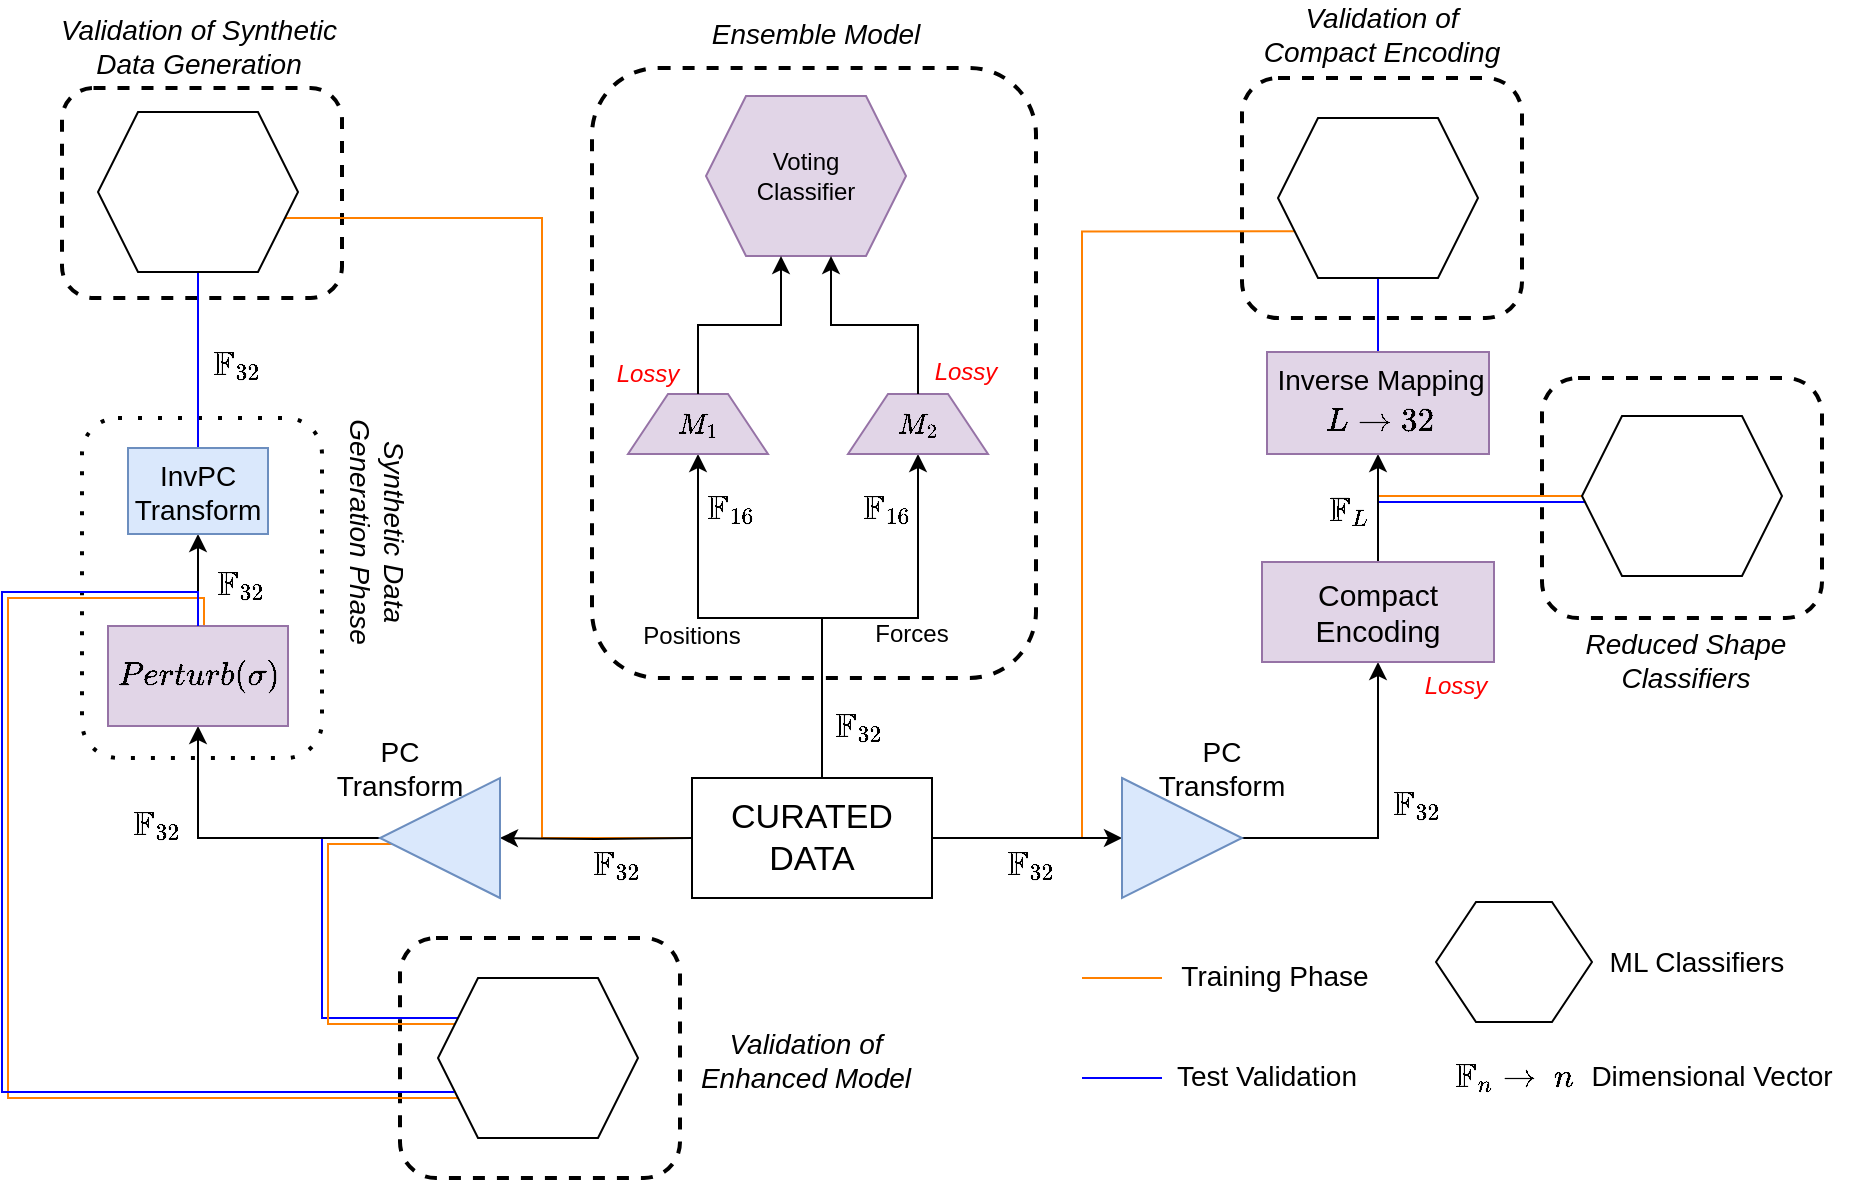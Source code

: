 <mxfile version="24.0.7" type="github">
  <diagram name="Page-1" id="TgZu6rITLwjuufJhT2Sz">
    <mxGraphModel dx="1602" dy="2001" grid="1" gridSize="10" guides="1" tooltips="1" connect="1" arrows="1" fold="1" page="1" pageScale="1" pageWidth="850" pageHeight="1100" math="1" shadow="0">
      <root>
        <mxCell id="0" />
        <mxCell id="1" parent="0" />
        <mxCell id="fE9KCSYbYH7kE-aWM-SW-59" value="" style="rounded=1;whiteSpace=wrap;html=1;dashed=1;strokeWidth=2;" parent="1" vertex="1">
          <mxGeometry x="315" y="5" width="222" height="305" as="geometry" />
        </mxCell>
        <mxCell id="fE9KCSYbYH7kE-aWM-SW-54" value="" style="rounded=1;whiteSpace=wrap;html=1;dashed=1;dashPattern=1 4;strokeWidth=2;" parent="1" vertex="1">
          <mxGeometry x="60" y="180" width="120" height="170" as="geometry" />
        </mxCell>
        <mxCell id="fE9KCSYbYH7kE-aWM-SW-35" value="" style="rounded=1;whiteSpace=wrap;html=1;dashed=1;strokeWidth=2;" parent="1" vertex="1">
          <mxGeometry x="790" y="160" width="140" height="120" as="geometry" />
        </mxCell>
        <mxCell id="fE9KCSYbYH7kE-aWM-SW-34" value="" style="endArrow=none;html=1;rounded=0;strokeColor=#0000FF;" parent="1" edge="1">
          <mxGeometry width="50" height="50" relative="1" as="geometry">
            <mxPoint x="708" y="222" as="sourcePoint" />
            <mxPoint x="860" y="222" as="targetPoint" />
          </mxGeometry>
        </mxCell>
        <mxCell id="fE9KCSYbYH7kE-aWM-SW-30" style="edgeStyle=orthogonalEdgeStyle;rounded=0;orthogonalLoop=1;jettySize=auto;html=1;exitX=0.5;exitY=0;exitDx=0;exitDy=0;entryX=0;entryY=0.5;entryDx=0;entryDy=0;endArrow=none;endFill=0;strokeColor=#FF8000;" parent="1" source="Xrk_FzXwaEOdlD6jthoX-12" target="fE9KCSYbYH7kE-aWM-SW-29" edge="1">
          <mxGeometry relative="1" as="geometry" />
        </mxCell>
        <mxCell id="fE9KCSYbYH7kE-aWM-SW-28" value="" style="rounded=1;whiteSpace=wrap;html=1;dashed=1;strokeWidth=2;" parent="1" vertex="1">
          <mxGeometry x="640" y="10" width="140" height="120" as="geometry" />
        </mxCell>
        <mxCell id="fE9KCSYbYH7kE-aWM-SW-27" value="" style="rounded=1;whiteSpace=wrap;html=1;dashed=1;strokeWidth=2;" parent="1" vertex="1">
          <mxGeometry x="50" y="15" width="140" height="105" as="geometry" />
        </mxCell>
        <mxCell id="fE9KCSYbYH7kE-aWM-SW-26" value="" style="rounded=1;whiteSpace=wrap;html=1;dashed=1;strokeWidth=2;" parent="1" vertex="1">
          <mxGeometry x="219" y="440" width="140" height="120" as="geometry" />
        </mxCell>
        <mxCell id="fE9KCSYbYH7kE-aWM-SW-24" style="edgeStyle=orthogonalEdgeStyle;rounded=0;orthogonalLoop=1;jettySize=auto;html=1;exitX=0;exitY=0.5;exitDx=0;exitDy=0;entryX=1;entryY=0.75;entryDx=0;entryDy=0;strokeColor=#FF8000;endArrow=none;endFill=0;" parent="1" source="Xrk_FzXwaEOdlD6jthoX-1" target="fE9KCSYbYH7kE-aWM-SW-14" edge="1">
          <mxGeometry relative="1" as="geometry">
            <Array as="points">
              <mxPoint x="290" y="390" />
              <mxPoint x="290" y="80" />
              <mxPoint x="160" y="80" />
            </Array>
          </mxGeometry>
        </mxCell>
        <mxCell id="fE9KCSYbYH7kE-aWM-SW-20" style="edgeStyle=orthogonalEdgeStyle;rounded=0;orthogonalLoop=1;jettySize=auto;html=1;exitX=1;exitY=0.5;exitDx=0;exitDy=0;entryX=0;entryY=0.25;entryDx=0;entryDy=0;endArrow=none;endFill=0;strokeColor=#0000FF;" parent="1" source="fE9KCSYbYH7kE-aWM-SW-6" target="fE9KCSYbYH7kE-aWM-SW-19" edge="1">
          <mxGeometry relative="1" as="geometry">
            <Array as="points">
              <mxPoint x="180" y="390" />
              <mxPoint x="180" y="480" />
              <mxPoint x="256" y="480" />
              <mxPoint x="256" y="483" />
            </Array>
          </mxGeometry>
        </mxCell>
        <mxCell id="fE9KCSYbYH7kE-aWM-SW-23" style="edgeStyle=orthogonalEdgeStyle;rounded=0;orthogonalLoop=1;jettySize=auto;html=1;exitX=1;exitY=0.5;exitDx=0;exitDy=0;entryX=0;entryY=0.25;entryDx=0;entryDy=0;endArrow=none;endFill=0;strokeColor=#FF8000;" parent="1" edge="1">
          <mxGeometry relative="1" as="geometry">
            <mxPoint x="233" y="393" as="sourcePoint" />
            <mxPoint x="249" y="486" as="targetPoint" />
            <Array as="points">
              <mxPoint x="183" y="393" />
              <mxPoint x="183" y="483" />
              <mxPoint x="259" y="483" />
              <mxPoint x="259" y="486" />
            </Array>
          </mxGeometry>
        </mxCell>
        <mxCell id="fE9KCSYbYH7kE-aWM-SW-22" style="edgeStyle=orthogonalEdgeStyle;rounded=0;orthogonalLoop=1;jettySize=auto;html=1;entryX=0;entryY=0.75;entryDx=0;entryDy=0;endArrow=none;endFill=0;strokeColor=#FF8000;exitX=0.5;exitY=0;exitDx=0;exitDy=0;" parent="1" source="fE9KCSYbYH7kE-aWM-SW-9" edge="1">
          <mxGeometry relative="1" as="geometry">
            <mxPoint x="121" y="172" as="sourcePoint" />
            <mxPoint x="249" y="520" as="targetPoint" />
            <Array as="points">
              <mxPoint x="121" y="284" />
              <mxPoint x="121" y="270" />
              <mxPoint x="23" y="270" />
              <mxPoint x="23" y="520" />
            </Array>
          </mxGeometry>
        </mxCell>
        <mxCell id="fE9KCSYbYH7kE-aWM-SW-16" style="edgeStyle=orthogonalEdgeStyle;rounded=0;orthogonalLoop=1;jettySize=auto;html=1;exitX=1;exitY=0.5;exitDx=0;exitDy=0;entryX=0;entryY=0.75;entryDx=0;entryDy=0;endArrow=none;endFill=0;strokeColor=#FF8000;" parent="1" source="Xrk_FzXwaEOdlD6jthoX-1" target="fE9KCSYbYH7kE-aWM-SW-15" edge="1">
          <mxGeometry relative="1" as="geometry">
            <Array as="points">
              <mxPoint x="560" y="390" />
              <mxPoint x="560" y="87" />
            </Array>
          </mxGeometry>
        </mxCell>
        <mxCell id="Xrk_FzXwaEOdlD6jthoX-4" style="edgeStyle=orthogonalEdgeStyle;rounded=0;orthogonalLoop=1;jettySize=auto;html=1;exitX=0.5;exitY=0;exitDx=0;exitDy=0;entryX=0.5;entryY=1;entryDx=0;entryDy=0;" parent="1" edge="1">
          <mxGeometry relative="1" as="geometry">
            <mxPoint x="430" y="360.0" as="sourcePoint" />
            <Array as="points">
              <mxPoint x="430" y="280" />
              <mxPoint x="478" y="280" />
              <mxPoint x="478" y="198" />
            </Array>
            <mxPoint x="477.5" y="198" as="targetPoint" />
          </mxGeometry>
        </mxCell>
        <mxCell id="Xrk_FzXwaEOdlD6jthoX-5" style="edgeStyle=orthogonalEdgeStyle;rounded=0;orthogonalLoop=1;jettySize=auto;html=1;exitX=0.5;exitY=0;exitDx=0;exitDy=0;entryX=0.5;entryY=1;entryDx=0;entryDy=0;" parent="1" target="MuexDKesaWOXmM7mWeJv-2" edge="1">
          <mxGeometry relative="1" as="geometry">
            <mxPoint x="430" y="360.0" as="sourcePoint" />
            <Array as="points">
              <mxPoint x="430" y="280" />
              <mxPoint x="368" y="280" />
            </Array>
            <mxPoint x="367.5" y="199" as="targetPoint" />
          </mxGeometry>
        </mxCell>
        <mxCell id="Xrk_FzXwaEOdlD6jthoX-11" style="edgeStyle=orthogonalEdgeStyle;rounded=0;orthogonalLoop=1;jettySize=auto;html=1;exitX=1;exitY=0.5;exitDx=0;exitDy=0;entryX=0;entryY=0.5;entryDx=0;entryDy=0;" parent="1" source="Xrk_FzXwaEOdlD6jthoX-1" target="Xrk_FzXwaEOdlD6jthoX-10" edge="1">
          <mxGeometry relative="1" as="geometry" />
        </mxCell>
        <mxCell id="fE9KCSYbYH7kE-aWM-SW-7" style="edgeStyle=orthogonalEdgeStyle;rounded=0;orthogonalLoop=1;jettySize=auto;html=1;exitX=0;exitY=0.5;exitDx=0;exitDy=0;entryX=0;entryY=0.5;entryDx=0;entryDy=0;" parent="1" target="fE9KCSYbYH7kE-aWM-SW-6" edge="1">
          <mxGeometry relative="1" as="geometry">
            <mxPoint x="365" y="390" as="sourcePoint" />
            <mxPoint x="290" y="390" as="targetPoint" />
          </mxGeometry>
        </mxCell>
        <mxCell id="Xrk_FzXwaEOdlD6jthoX-1" value="&lt;font style=&quot;font-size: 17px;&quot;&gt;CURATED DATA&lt;/font&gt;" style="rounded=0;whiteSpace=wrap;html=1;" parent="1" vertex="1">
          <mxGeometry x="365" y="360" width="120" height="60" as="geometry" />
        </mxCell>
        <mxCell id="fE9KCSYbYH7kE-aWM-SW-2" style="edgeStyle=orthogonalEdgeStyle;rounded=0;orthogonalLoop=1;jettySize=auto;html=1;exitX=1;exitY=0.5;exitDx=0;exitDy=0;entryX=0.5;entryY=1;entryDx=0;entryDy=0;" parent="1" source="Xrk_FzXwaEOdlD6jthoX-10" target="Xrk_FzXwaEOdlD6jthoX-12" edge="1">
          <mxGeometry relative="1" as="geometry" />
        </mxCell>
        <mxCell id="Xrk_FzXwaEOdlD6jthoX-10" value="" style="triangle;whiteSpace=wrap;html=1;fillColor=#dae8fc;strokeColor=#6c8ebf;" parent="1" vertex="1">
          <mxGeometry x="580" y="360" width="60" height="60" as="geometry" />
        </mxCell>
        <mxCell id="fE9KCSYbYH7kE-aWM-SW-3" style="edgeStyle=orthogonalEdgeStyle;rounded=0;orthogonalLoop=1;jettySize=auto;html=1;exitX=0.5;exitY=0;exitDx=0;exitDy=0;entryX=0.5;entryY=1;entryDx=0;entryDy=0;" parent="1" source="Xrk_FzXwaEOdlD6jthoX-12" target="fE9KCSYbYH7kE-aWM-SW-46" edge="1">
          <mxGeometry relative="1" as="geometry">
            <mxPoint x="708" y="199" as="targetPoint" />
          </mxGeometry>
        </mxCell>
        <mxCell id="Xrk_FzXwaEOdlD6jthoX-12" value="&lt;font style=&quot;font-size: 15px;&quot;&gt;Compact Encoding&lt;/font&gt;" style="rounded=0;whiteSpace=wrap;html=1;fillColor=#e1d5e7;strokeColor=#9673a6;" parent="1" vertex="1">
          <mxGeometry x="650" y="252" width="116" height="50" as="geometry" />
        </mxCell>
        <mxCell id="fE9KCSYbYH7kE-aWM-SW-4" style="edgeStyle=orthogonalEdgeStyle;rounded=0;orthogonalLoop=1;jettySize=auto;html=1;exitX=0.5;exitY=0;exitDx=0;exitDy=0;entryX=0.5;entryY=1;entryDx=0;entryDy=0;strokeColor=#0000FF;endArrow=none;endFill=0;" parent="1" source="fE9KCSYbYH7kE-aWM-SW-46" target="fE9KCSYbYH7kE-aWM-SW-15" edge="1">
          <mxGeometry relative="1" as="geometry">
            <mxPoint x="708" y="158" as="sourcePoint" />
            <mxPoint x="708" y="119" as="targetPoint" />
          </mxGeometry>
        </mxCell>
        <mxCell id="fE9KCSYbYH7kE-aWM-SW-10" style="edgeStyle=orthogonalEdgeStyle;rounded=0;orthogonalLoop=1;jettySize=auto;html=1;exitX=1;exitY=0.5;exitDx=0;exitDy=0;entryX=0.5;entryY=1;entryDx=0;entryDy=0;" parent="1" source="fE9KCSYbYH7kE-aWM-SW-6" target="fE9KCSYbYH7kE-aWM-SW-9" edge="1">
          <mxGeometry relative="1" as="geometry" />
        </mxCell>
        <mxCell id="fE9KCSYbYH7kE-aWM-SW-6" value="" style="triangle;whiteSpace=wrap;html=1;direction=west;fillColor=#dae8fc;strokeColor=#6c8ebf;" parent="1" vertex="1">
          <mxGeometry x="209" y="360" width="60" height="60" as="geometry" />
        </mxCell>
        <mxCell id="fE9KCSYbYH7kE-aWM-SW-18" style="edgeStyle=orthogonalEdgeStyle;rounded=0;orthogonalLoop=1;jettySize=auto;html=1;exitX=0.5;exitY=0;exitDx=0;exitDy=0;entryX=0.5;entryY=1;entryDx=0;entryDy=0;" parent="1" source="fE9KCSYbYH7kE-aWM-SW-9" target="fE9KCSYbYH7kE-aWM-SW-11" edge="1">
          <mxGeometry relative="1" as="geometry" />
        </mxCell>
        <mxCell id="fE9KCSYbYH7kE-aWM-SW-9" value="&lt;font style=&quot;font-size: 14px;&quot;&gt;$$Perturb(\sigma)$$&lt;/font&gt;" style="rounded=0;whiteSpace=wrap;html=1;fillColor=#e1d5e7;strokeColor=#9673a6;" parent="1" vertex="1">
          <mxGeometry x="73" y="284" width="90" height="50" as="geometry" />
        </mxCell>
        <mxCell id="fE9KCSYbYH7kE-aWM-SW-17" style="edgeStyle=orthogonalEdgeStyle;rounded=0;orthogonalLoop=1;jettySize=auto;html=1;exitX=0.5;exitY=0;exitDx=0;exitDy=0;entryX=0.5;entryY=1;entryDx=0;entryDy=0;strokeColor=#0000FF;endArrow=none;endFill=0;" parent="1" source="fE9KCSYbYH7kE-aWM-SW-11" target="fE9KCSYbYH7kE-aWM-SW-14" edge="1">
          <mxGeometry relative="1" as="geometry" />
        </mxCell>
        <mxCell id="fE9KCSYbYH7kE-aWM-SW-11" value="&lt;font style=&quot;font-size: 14px;&quot;&gt;InvPC Transform&lt;/font&gt;" style="rounded=0;whiteSpace=wrap;html=1;fillColor=#dae8fc;strokeColor=#6c8ebf;" parent="1" vertex="1">
          <mxGeometry x="83" y="195" width="70" height="43" as="geometry" />
        </mxCell>
        <mxCell id="fE9KCSYbYH7kE-aWM-SW-14" value="" style="shape=hexagon;perimeter=hexagonPerimeter2;whiteSpace=wrap;html=1;fixedSize=1;" parent="1" vertex="1">
          <mxGeometry x="68" y="27" width="100" height="80" as="geometry" />
        </mxCell>
        <mxCell id="fE9KCSYbYH7kE-aWM-SW-15" value="" style="shape=hexagon;perimeter=hexagonPerimeter2;whiteSpace=wrap;html=1;fixedSize=1;" parent="1" vertex="1">
          <mxGeometry x="658" y="30" width="100" height="80" as="geometry" />
        </mxCell>
        <mxCell id="fE9KCSYbYH7kE-aWM-SW-19" value="" style="shape=hexagon;perimeter=hexagonPerimeter2;whiteSpace=wrap;html=1;fixedSize=1;" parent="1" vertex="1">
          <mxGeometry x="238" y="460" width="100" height="80" as="geometry" />
        </mxCell>
        <mxCell id="fE9KCSYbYH7kE-aWM-SW-29" value="" style="shape=hexagon;perimeter=hexagonPerimeter2;whiteSpace=wrap;html=1;fixedSize=1;" parent="1" vertex="1">
          <mxGeometry x="810" y="179" width="100" height="80" as="geometry" />
        </mxCell>
        <mxCell id="fE9KCSYbYH7kE-aWM-SW-36" value="Voting&lt;br&gt;Classifier" style="shape=hexagon;perimeter=hexagonPerimeter2;whiteSpace=wrap;html=1;fixedSize=1;fillColor=#e1d5e7;strokeColor=#9673a6;" parent="1" vertex="1">
          <mxGeometry x="372" y="19" width="100" height="80" as="geometry" />
        </mxCell>
        <mxCell id="fE9KCSYbYH7kE-aWM-SW-37" value="&lt;font style=&quot;font-size: 14px;&quot;&gt;PC Transform&lt;/font&gt;" style="text;html=1;strokeColor=none;fillColor=none;align=center;verticalAlign=middle;whiteSpace=wrap;rounded=0;" parent="1" vertex="1">
          <mxGeometry x="189" y="340" width="60" height="30" as="geometry" />
        </mxCell>
        <mxCell id="fE9KCSYbYH7kE-aWM-SW-38" value="&lt;font style=&quot;font-size: 14px;&quot;&gt;PC Transform&lt;/font&gt;" style="text;html=1;strokeColor=none;fillColor=none;align=center;verticalAlign=middle;whiteSpace=wrap;rounded=0;" parent="1" vertex="1">
          <mxGeometry x="600" y="340" width="60" height="30" as="geometry" />
        </mxCell>
        <mxCell id="fE9KCSYbYH7kE-aWM-SW-39" value="Forces" style="text;html=1;strokeColor=none;fillColor=none;align=center;verticalAlign=middle;whiteSpace=wrap;rounded=0;rotation=0;" parent="1" vertex="1">
          <mxGeometry x="445" y="273" width="60" height="30" as="geometry" />
        </mxCell>
        <mxCell id="fE9KCSYbYH7kE-aWM-SW-44" value="&lt;font style=&quot;font-size: 14px;&quot;&gt;$$\mathbb{F}_{16}$$&lt;/font&gt;" style="text;html=1;strokeColor=none;fillColor=none;align=center;verticalAlign=middle;whiteSpace=wrap;rounded=0;" parent="1" vertex="1">
          <mxGeometry x="448" y="210" width="30" height="30" as="geometry" />
        </mxCell>
        <mxCell id="fE9KCSYbYH7kE-aWM-SW-45" value="Positions" style="text;html=1;strokeColor=none;fillColor=none;align=center;verticalAlign=middle;whiteSpace=wrap;rounded=0;rotation=0;" parent="1" vertex="1">
          <mxGeometry x="335" y="274" width="60" height="30" as="geometry" />
        </mxCell>
        <mxCell id="fE9KCSYbYH7kE-aWM-SW-46" value="" style="rounded=0;whiteSpace=wrap;html=1;fillColor=#e1d5e7;strokeColor=#9673a6;" parent="1" vertex="1">
          <mxGeometry x="652.5" y="147" width="111" height="51" as="geometry" />
        </mxCell>
        <mxCell id="fE9KCSYbYH7kE-aWM-SW-47" value="&lt;font style=&quot;font-size: 14px;&quot;&gt;$$\mathbb{F}_{L}$$&lt;/font&gt;" style="text;html=1;strokeColor=none;fillColor=none;align=center;verticalAlign=middle;whiteSpace=wrap;rounded=0;" parent="1" vertex="1">
          <mxGeometry x="679" y="211" width="30" height="30" as="geometry" />
        </mxCell>
        <mxCell id="fE9KCSYbYH7kE-aWM-SW-56" value="&lt;i&gt;&lt;font color=&quot;#ff0000&quot;&gt;Lossy&lt;/font&gt;&lt;/i&gt;" style="text;html=1;strokeColor=none;fillColor=none;align=center;verticalAlign=middle;whiteSpace=wrap;rounded=0;" parent="1" vertex="1">
          <mxGeometry x="477" y="147" width="50" height="20" as="geometry" />
        </mxCell>
        <mxCell id="fE9KCSYbYH7kE-aWM-SW-57" value="&lt;i&gt;&lt;font color=&quot;#ff0000&quot;&gt;Lossy&lt;/font&gt;&lt;/i&gt;" style="text;html=1;strokeColor=none;fillColor=none;align=center;verticalAlign=middle;whiteSpace=wrap;rounded=0;" parent="1" vertex="1">
          <mxGeometry x="318" y="148" width="50" height="20" as="geometry" />
        </mxCell>
        <mxCell id="fE9KCSYbYH7kE-aWM-SW-58" value="&lt;i&gt;&lt;font color=&quot;#ff0000&quot;&gt;Lossy&lt;/font&gt;&lt;/i&gt;" style="text;html=1;strokeColor=none;fillColor=none;align=center;verticalAlign=middle;whiteSpace=wrap;rounded=0;" parent="1" vertex="1">
          <mxGeometry x="722" y="304" width="50" height="20" as="geometry" />
        </mxCell>
        <mxCell id="fE9KCSYbYH7kE-aWM-SW-60" value="&lt;font style=&quot;font-size: 14px;&quot;&gt;&lt;i&gt;Ensemble Model&lt;/i&gt;&lt;/font&gt;" style="text;html=1;strokeColor=none;fillColor=none;align=center;verticalAlign=middle;whiteSpace=wrap;rounded=0;" parent="1" vertex="1">
          <mxGeometry x="337" y="-27" width="180" height="30" as="geometry" />
        </mxCell>
        <mxCell id="fE9KCSYbYH7kE-aWM-SW-61" value="&lt;font style=&quot;font-size: 14px;&quot;&gt;&lt;i&gt;Validation of Synthetic Data Generation&lt;/i&gt;&lt;/font&gt;" style="text;html=1;strokeColor=none;fillColor=none;align=center;verticalAlign=middle;whiteSpace=wrap;rounded=0;" parent="1" vertex="1">
          <mxGeometry x="46" y="-21" width="145" height="30" as="geometry" />
        </mxCell>
        <mxCell id="fE9KCSYbYH7kE-aWM-SW-62" value="&lt;font style=&quot;font-size: 14px;&quot;&gt;&lt;i&gt;Validation of Compact Encoding&lt;/i&gt;&lt;/font&gt;" style="text;html=1;strokeColor=none;fillColor=none;align=center;verticalAlign=middle;whiteSpace=wrap;rounded=0;" parent="1" vertex="1">
          <mxGeometry x="643" y="-27" width="134" height="30" as="geometry" />
        </mxCell>
        <mxCell id="fE9KCSYbYH7kE-aWM-SW-63" value="&lt;font size=&quot;1&quot; style=&quot;&quot;&gt;&lt;i style=&quot;font-size: 14px;&quot;&gt;Reduced Shape Classifiers&lt;/i&gt;&lt;/font&gt;" style="text;html=1;strokeColor=none;fillColor=none;align=center;verticalAlign=middle;whiteSpace=wrap;rounded=0;" parent="1" vertex="1">
          <mxGeometry x="802" y="286" width="120" height="30" as="geometry" />
        </mxCell>
        <mxCell id="fE9KCSYbYH7kE-aWM-SW-64" value="&lt;font size=&quot;1&quot; style=&quot;&quot;&gt;&lt;i style=&quot;font-size: 14px;&quot;&gt;Validation of Enhanced Model&lt;/i&gt;&lt;/font&gt;" style="text;html=1;strokeColor=none;fillColor=none;align=center;verticalAlign=middle;whiteSpace=wrap;rounded=0;" parent="1" vertex="1">
          <mxGeometry x="362" y="486" width="120" height="30" as="geometry" />
        </mxCell>
        <mxCell id="fE9KCSYbYH7kE-aWM-SW-65" value="&lt;font style=&quot;font-size: 14px;&quot;&gt;&lt;i&gt;Synthetic Data Generation Phase&lt;/i&gt;&lt;/font&gt;" style="text;html=1;strokeColor=none;fillColor=none;align=center;verticalAlign=middle;whiteSpace=wrap;rounded=0;rotation=90;" parent="1" vertex="1">
          <mxGeometry x="148" y="222" width="120" height="30" as="geometry" />
        </mxCell>
        <mxCell id="fE9KCSYbYH7kE-aWM-SW-66" value="" style="endArrow=none;html=1;rounded=0;strokeColor=#FF8000;" parent="1" edge="1">
          <mxGeometry width="50" height="50" relative="1" as="geometry">
            <mxPoint x="560" y="460" as="sourcePoint" />
            <mxPoint x="600" y="460" as="targetPoint" />
          </mxGeometry>
        </mxCell>
        <mxCell id="fE9KCSYbYH7kE-aWM-SW-67" value="" style="endArrow=none;html=1;rounded=0;strokeColor=#0000FF;" parent="1" edge="1">
          <mxGeometry width="50" height="50" relative="1" as="geometry">
            <mxPoint x="560" y="510" as="sourcePoint" />
            <mxPoint x="600" y="510" as="targetPoint" />
          </mxGeometry>
        </mxCell>
        <mxCell id="fE9KCSYbYH7kE-aWM-SW-69" value="" style="shape=hexagon;perimeter=hexagonPerimeter2;whiteSpace=wrap;html=1;fixedSize=1;" parent="1" vertex="1">
          <mxGeometry x="737" y="422" width="78" height="60" as="geometry" />
        </mxCell>
        <mxCell id="fE9KCSYbYH7kE-aWM-SW-70" value="&lt;font style=&quot;font-size: 14px;&quot;&gt;Training Phase&lt;/font&gt;" style="text;html=1;strokeColor=none;fillColor=none;align=center;verticalAlign=middle;whiteSpace=wrap;rounded=0;" parent="1" vertex="1">
          <mxGeometry x="604" y="444" width="105" height="30" as="geometry" />
        </mxCell>
        <mxCell id="fE9KCSYbYH7kE-aWM-SW-71" value="&lt;font style=&quot;font-size: 14px;&quot;&gt;Test Validation&lt;/font&gt;" style="text;html=1;strokeColor=none;fillColor=none;align=center;verticalAlign=middle;whiteSpace=wrap;rounded=0;" parent="1" vertex="1">
          <mxGeometry x="605" y="494" width="95" height="30" as="geometry" />
        </mxCell>
        <mxCell id="fE9KCSYbYH7kE-aWM-SW-72" value="&lt;font style=&quot;font-size: 14px;&quot;&gt;ML Classifiers&lt;/font&gt;" style="text;html=1;strokeColor=none;fillColor=none;align=center;verticalAlign=middle;whiteSpace=wrap;rounded=0;" parent="1" vertex="1">
          <mxGeometry x="815" y="437" width="105" height="30" as="geometry" />
        </mxCell>
        <mxCell id="fE9KCSYbYH7kE-aWM-SW-74" value="&lt;font style=&quot;font-size: 14px;&quot;&gt;$$\mathbb{F}_{32&lt;br&gt;}$$&lt;/font&gt;" style="text;html=1;strokeColor=none;fillColor=none;align=center;verticalAlign=middle;whiteSpace=wrap;rounded=0;" parent="1" vertex="1">
          <mxGeometry x="125" y="248" width="30" height="30" as="geometry" />
        </mxCell>
        <mxCell id="fE9KCSYbYH7kE-aWM-SW-75" value="&lt;font style=&quot;font-size: 14px;&quot;&gt;$$\mathbb{F}_{32&lt;br&gt;}$$&lt;/font&gt;" style="text;html=1;strokeColor=none;fillColor=none;align=center;verticalAlign=middle;whiteSpace=wrap;rounded=0;" parent="1" vertex="1">
          <mxGeometry x="83" y="368" width="30" height="30" as="geometry" />
        </mxCell>
        <mxCell id="fE9KCSYbYH7kE-aWM-SW-76" value="&lt;font style=&quot;font-size: 14px;&quot;&gt;$$\mathbb{F}_{32&lt;br&gt;}$$&lt;/font&gt;" style="text;html=1;strokeColor=none;fillColor=none;align=center;verticalAlign=middle;whiteSpace=wrap;rounded=0;" parent="1" vertex="1">
          <mxGeometry x="123" y="138" width="30" height="30" as="geometry" />
        </mxCell>
        <mxCell id="fE9KCSYbYH7kE-aWM-SW-77" value="&lt;font style=&quot;font-size: 14px;&quot;&gt;$$\mathbb{F}_{32&lt;br&gt;}$$&lt;/font&gt;" style="text;html=1;strokeColor=none;fillColor=none;align=center;verticalAlign=middle;whiteSpace=wrap;rounded=0;" parent="1" vertex="1">
          <mxGeometry x="313" y="388" width="30" height="30" as="geometry" />
        </mxCell>
        <mxCell id="fE9KCSYbYH7kE-aWM-SW-78" value="&lt;font style=&quot;font-size: 14px;&quot;&gt;$$\mathbb{F}_{32&lt;br&gt;}$$&lt;/font&gt;" style="text;html=1;strokeColor=none;fillColor=none;align=center;verticalAlign=middle;whiteSpace=wrap;rounded=0;" parent="1" vertex="1">
          <mxGeometry x="520" y="388" width="30" height="30" as="geometry" />
        </mxCell>
        <mxCell id="fE9KCSYbYH7kE-aWM-SW-79" value="&lt;font style=&quot;font-size: 14px;&quot;&gt;$$\mathbb{F}_{32&lt;br&gt;}$$&lt;/font&gt;" style="text;html=1;strokeColor=none;fillColor=none;align=center;verticalAlign=middle;whiteSpace=wrap;rounded=0;" parent="1" vertex="1">
          <mxGeometry x="434" y="319" width="30" height="30" as="geometry" />
        </mxCell>
        <mxCell id="fE9KCSYbYH7kE-aWM-SW-80" value="&lt;font style=&quot;font-size: 14px;&quot;&gt;$$\mathbb{F}_{32&lt;br&gt;}$$&lt;/font&gt;" style="text;html=1;strokeColor=none;fillColor=none;align=center;verticalAlign=middle;whiteSpace=wrap;rounded=0;" parent="1" vertex="1">
          <mxGeometry x="713" y="358" width="30" height="30" as="geometry" />
        </mxCell>
        <mxCell id="fE9KCSYbYH7kE-aWM-SW-81" value="&lt;font style=&quot;font-size: 14px;&quot;&gt;$$\mathbb{F}_{16}$$&lt;/font&gt;" style="text;html=1;strokeColor=none;fillColor=none;align=center;verticalAlign=middle;whiteSpace=wrap;rounded=0;" parent="1" vertex="1">
          <mxGeometry x="370" y="210" width="30" height="30" as="geometry" />
        </mxCell>
        <mxCell id="fE9KCSYbYH7kE-aWM-SW-82" value="&lt;font style=&quot;font-size: 14px;&quot;&gt;$$L\rightarrow 32$$&lt;/font&gt;" style="text;html=1;strokeColor=none;fillColor=none;align=center;verticalAlign=middle;whiteSpace=wrap;rounded=0;" parent="1" vertex="1">
          <mxGeometry x="679" y="166" width="60" height="30" as="geometry" />
        </mxCell>
        <mxCell id="fE9KCSYbYH7kE-aWM-SW-83" value="&lt;font style=&quot;font-size: 14px;&quot;&gt;Inverse Mapping&lt;/font&gt;" style="text;html=1;align=center;verticalAlign=middle;resizable=0;points=[];autosize=1;strokeColor=none;fillColor=none;" parent="1" vertex="1">
          <mxGeometry x="644" y="146" width="130" height="30" as="geometry" />
        </mxCell>
        <mxCell id="fE9KCSYbYH7kE-aWM-SW-86" value="&lt;font style=&quot;font-size: 14px;&quot;&gt;$$\mathbb{F}_{n}\rightarrow~n$$&lt;/font&gt;" style="text;html=1;strokeColor=none;fillColor=none;align=center;verticalAlign=middle;whiteSpace=wrap;rounded=0;" parent="1" vertex="1">
          <mxGeometry x="737" y="494" width="78" height="30" as="geometry" />
        </mxCell>
        <mxCell id="fE9KCSYbYH7kE-aWM-SW-88" value="&lt;font style=&quot;font-size: 14px;&quot;&gt;Dimensional Vector&lt;/font&gt;" style="text;html=1;strokeColor=none;fillColor=none;align=center;verticalAlign=middle;whiteSpace=wrap;rounded=0;" parent="1" vertex="1">
          <mxGeometry x="806" y="494" width="138" height="30" as="geometry" />
        </mxCell>
        <mxCell id="MuexDKesaWOXmM7mWeJv-1" style="edgeStyle=orthogonalEdgeStyle;rounded=0;orthogonalLoop=1;jettySize=auto;html=1;entryX=0;entryY=0.75;entryDx=0;entryDy=0;endArrow=none;endFill=0;strokeColor=#0000FF;exitX=0.5;exitY=0;exitDx=0;exitDy=0;" parent="1" source="fE9KCSYbYH7kE-aWM-SW-9" edge="1">
          <mxGeometry relative="1" as="geometry">
            <mxPoint x="115" y="281" as="sourcePoint" />
            <mxPoint x="246" y="517" as="targetPoint" />
            <Array as="points">
              <mxPoint x="118" y="267" />
              <mxPoint x="20" y="267" />
              <mxPoint x="20" y="517" />
            </Array>
          </mxGeometry>
        </mxCell>
        <mxCell id="MuexDKesaWOXmM7mWeJv-2" value="$$M_{1}$$" style="shape=trapezoid;perimeter=trapezoidPerimeter;whiteSpace=wrap;html=1;fixedSize=1;fillColor=#e1d5e7;strokeColor=#9673a6;" parent="1" vertex="1">
          <mxGeometry x="333" y="168" width="70" height="30" as="geometry" />
        </mxCell>
        <mxCell id="MuexDKesaWOXmM7mWeJv-6" value="" style="endArrow=classic;html=1;rounded=0;edgeStyle=elbowEdgeStyle;elbow=vertical;exitX=0.5;exitY=0;exitDx=0;exitDy=0;entryX=0.375;entryY=1;entryDx=0;entryDy=0;" parent="1" source="MuexDKesaWOXmM7mWeJv-2" target="fE9KCSYbYH7kE-aWM-SW-36" edge="1">
          <mxGeometry width="50" height="50" relative="1" as="geometry">
            <mxPoint x="370" y="165" as="sourcePoint" />
            <mxPoint x="420" y="115" as="targetPoint" />
          </mxGeometry>
        </mxCell>
        <mxCell id="MuexDKesaWOXmM7mWeJv-7" value="$$M_{2}$$" style="shape=trapezoid;perimeter=trapezoidPerimeter;whiteSpace=wrap;html=1;fixedSize=1;fillColor=#e1d5e7;strokeColor=#9673a6;" parent="1" vertex="1">
          <mxGeometry x="443" y="168" width="70" height="30" as="geometry" />
        </mxCell>
        <mxCell id="MuexDKesaWOXmM7mWeJv-8" value="" style="endArrow=classic;html=1;rounded=0;edgeStyle=elbowEdgeStyle;elbow=vertical;exitX=0.5;exitY=0;exitDx=0;exitDy=0;entryX=0.625;entryY=1;entryDx=0;entryDy=0;" parent="1" source="MuexDKesaWOXmM7mWeJv-7" target="fE9KCSYbYH7kE-aWM-SW-36" edge="1">
          <mxGeometry width="50" height="50" relative="1" as="geometry">
            <mxPoint x="280" y="170" as="sourcePoint" />
            <mxPoint x="330" y="120" as="targetPoint" />
          </mxGeometry>
        </mxCell>
      </root>
    </mxGraphModel>
  </diagram>
</mxfile>
